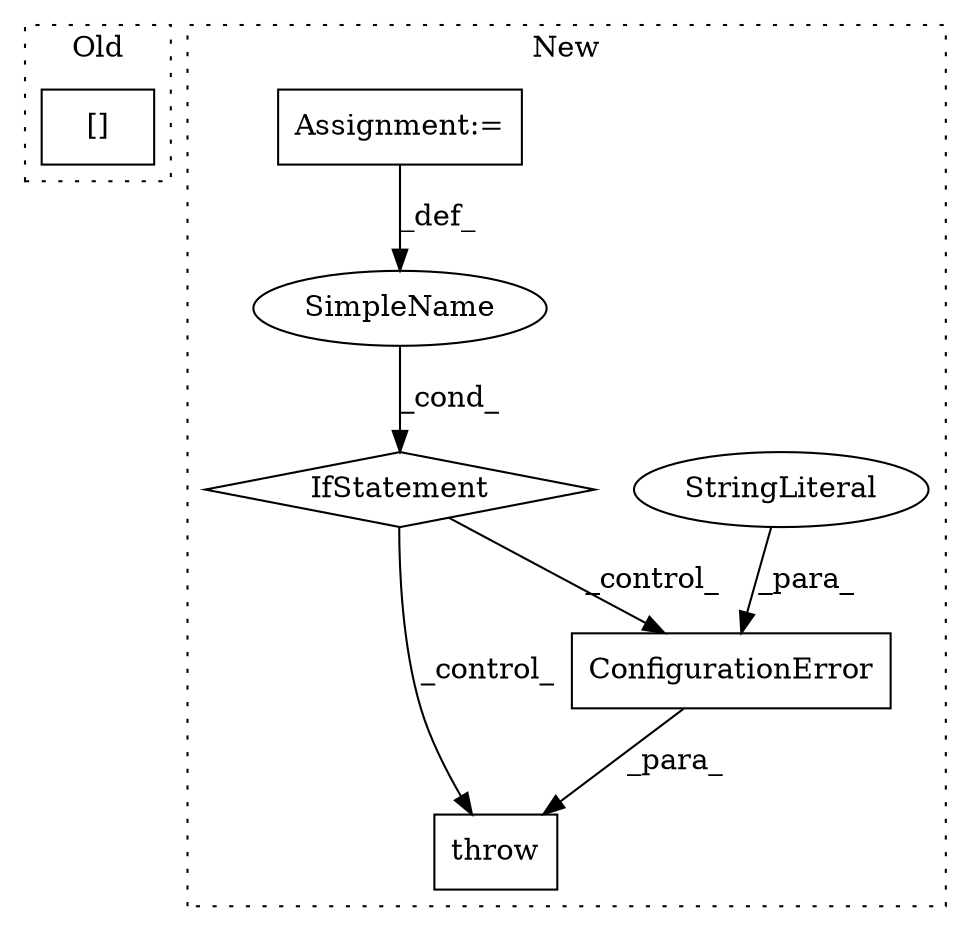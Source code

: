digraph G {
subgraph cluster0 {
1 [label="[]" a="2" s="689,713" l="7,1" shape="box"];
label = "Old";
style="dotted";
}
subgraph cluster1 {
2 [label="ConfigurationError" a="32" s="736,827" l="19,1" shape="box"];
3 [label="SimpleName" a="42" s="" l="" shape="ellipse"];
4 [label="throw" a="53" s="730" l="6" shape="box"];
5 [label="StringLiteral" a="45" s="755" l="72" shape="ellipse"];
6 [label="IfStatement" a="25" s="646,720" l="4,2" shape="diamond"];
7 [label="Assignment:=" a="7" s="590" l="6" shape="box"];
label = "New";
style="dotted";
}
2 -> 4 [label="_para_"];
3 -> 6 [label="_cond_"];
5 -> 2 [label="_para_"];
6 -> 2 [label="_control_"];
6 -> 4 [label="_control_"];
7 -> 3 [label="_def_"];
}